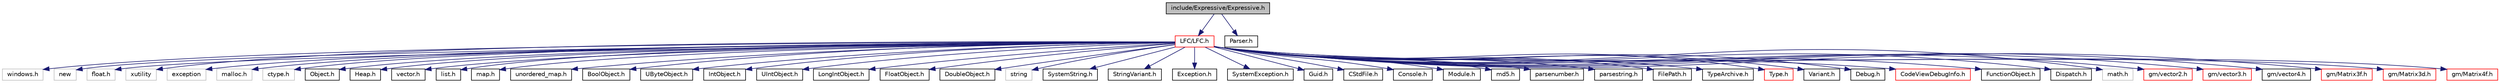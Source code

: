 digraph G
{
  edge [fontname="Helvetica",fontsize="10",labelfontname="Helvetica",labelfontsize="10"];
  node [fontname="Helvetica",fontsize="10",shape=record];
  Node1 [label="include/Expressive/Expressive.h",height=0.2,width=0.4,color="black", fillcolor="grey75", style="filled" fontcolor="black"];
  Node1 -> Node2 [color="midnightblue",fontsize="10",style="solid",fontname="Helvetica"];
  Node2 [label="LFC/LFC.h",height=0.2,width=0.4,color="red", fillcolor="white", style="filled",URL="$_l_f_c_8h.html"];
  Node2 -> Node3 [color="midnightblue",fontsize="10",style="solid",fontname="Helvetica"];
  Node3 [label="windows.h",height=0.2,width=0.4,color="grey75", fillcolor="white", style="filled"];
  Node2 -> Node4 [color="midnightblue",fontsize="10",style="solid",fontname="Helvetica"];
  Node4 [label="new",height=0.2,width=0.4,color="grey75", fillcolor="white", style="filled"];
  Node2 -> Node5 [color="midnightblue",fontsize="10",style="solid",fontname="Helvetica"];
  Node5 [label="float.h",height=0.2,width=0.4,color="grey75", fillcolor="white", style="filled"];
  Node2 -> Node6 [color="midnightblue",fontsize="10",style="solid",fontname="Helvetica"];
  Node6 [label="xutility",height=0.2,width=0.4,color="grey75", fillcolor="white", style="filled"];
  Node2 -> Node7 [color="midnightblue",fontsize="10",style="solid",fontname="Helvetica"];
  Node7 [label="exception",height=0.2,width=0.4,color="grey75", fillcolor="white", style="filled"];
  Node2 -> Node8 [color="midnightblue",fontsize="10",style="solid",fontname="Helvetica"];
  Node8 [label="malloc.h",height=0.2,width=0.4,color="grey75", fillcolor="white", style="filled"];
  Node2 -> Node9 [color="midnightblue",fontsize="10",style="solid",fontname="Helvetica"];
  Node9 [label="ctype.h",height=0.2,width=0.4,color="grey75", fillcolor="white", style="filled"];
  Node2 -> Node10 [color="midnightblue",fontsize="10",style="solid",fontname="Helvetica"];
  Node10 [label="Object.h",height=0.2,width=0.4,color="black", fillcolor="white", style="filled",URL="$_object_8h.html"];
  Node2 -> Node11 [color="midnightblue",fontsize="10",style="solid",fontname="Helvetica"];
  Node11 [label="Heap.h",height=0.2,width=0.4,color="black", fillcolor="white", style="filled",URL="$_heap_8h.html"];
  Node2 -> Node12 [color="midnightblue",fontsize="10",style="solid",fontname="Helvetica"];
  Node12 [label="vector.h",height=0.2,width=0.4,color="black", fillcolor="white", style="filled",URL="$vector_8h.html"];
  Node2 -> Node13 [color="midnightblue",fontsize="10",style="solid",fontname="Helvetica"];
  Node13 [label="list.h",height=0.2,width=0.4,color="black", fillcolor="white", style="filled",URL="$list_8h.html"];
  Node2 -> Node14 [color="midnightblue",fontsize="10",style="solid",fontname="Helvetica"];
  Node14 [label="map.h",height=0.2,width=0.4,color="black", fillcolor="white", style="filled",URL="$map_8h.html"];
  Node2 -> Node15 [color="midnightblue",fontsize="10",style="solid",fontname="Helvetica"];
  Node15 [label="unordered_map.h",height=0.2,width=0.4,color="black", fillcolor="white", style="filled",URL="$unordered__map_8h.html"];
  Node2 -> Node16 [color="midnightblue",fontsize="10",style="solid",fontname="Helvetica"];
  Node16 [label="BoolObject.h",height=0.2,width=0.4,color="black", fillcolor="white", style="filled",URL="$_bool_object_8h.html"];
  Node2 -> Node17 [color="midnightblue",fontsize="10",style="solid",fontname="Helvetica"];
  Node17 [label="UByteObject.h",height=0.2,width=0.4,color="black", fillcolor="white", style="filled",URL="$_u_byte_object_8h.html"];
  Node2 -> Node18 [color="midnightblue",fontsize="10",style="solid",fontname="Helvetica"];
  Node18 [label="IntObject.h",height=0.2,width=0.4,color="black", fillcolor="white", style="filled",URL="$_int_object_8h.html"];
  Node2 -> Node19 [color="midnightblue",fontsize="10",style="solid",fontname="Helvetica"];
  Node19 [label="UIntObject.h",height=0.2,width=0.4,color="black", fillcolor="white", style="filled",URL="$_u_int_object_8h.html"];
  Node2 -> Node20 [color="midnightblue",fontsize="10",style="solid",fontname="Helvetica"];
  Node20 [label="LongIntObject.h",height=0.2,width=0.4,color="black", fillcolor="white", style="filled",URL="$_long_int_object_8h.html"];
  Node2 -> Node21 [color="midnightblue",fontsize="10",style="solid",fontname="Helvetica"];
  Node21 [label="FloatObject.h",height=0.2,width=0.4,color="black", fillcolor="white", style="filled",URL="$_float_object_8h.html"];
  Node2 -> Node22 [color="midnightblue",fontsize="10",style="solid",fontname="Helvetica"];
  Node22 [label="DoubleObject.h",height=0.2,width=0.4,color="black", fillcolor="white", style="filled",URL="$_double_object_8h.html"];
  Node2 -> Node23 [color="midnightblue",fontsize="10",style="solid",fontname="Helvetica"];
  Node23 [label="string",height=0.2,width=0.4,color="grey75", fillcolor="white", style="filled"];
  Node2 -> Node24 [color="midnightblue",fontsize="10",style="solid",fontname="Helvetica"];
  Node24 [label="SystemString.h",height=0.2,width=0.4,color="black", fillcolor="white", style="filled",URL="$_system_string_8h.html"];
  Node2 -> Node25 [color="midnightblue",fontsize="10",style="solid",fontname="Helvetica"];
  Node25 [label="StringVariant.h",height=0.2,width=0.4,color="black", fillcolor="white", style="filled",URL="$_string_variant_8h.html"];
  Node2 -> Node26 [color="midnightblue",fontsize="10",style="solid",fontname="Helvetica"];
  Node26 [label="Exception.h",height=0.2,width=0.4,color="black", fillcolor="white", style="filled",URL="$_exception_8h.html"];
  Node2 -> Node27 [color="midnightblue",fontsize="10",style="solid",fontname="Helvetica"];
  Node27 [label="SystemException.h",height=0.2,width=0.4,color="black", fillcolor="white", style="filled",URL="$_system_exception_8h.html"];
  Node2 -> Node28 [color="midnightblue",fontsize="10",style="solid",fontname="Helvetica"];
  Node28 [label="Guid.h",height=0.2,width=0.4,color="black", fillcolor="white", style="filled",URL="$_guid_8h.html"];
  Node2 -> Node29 [color="midnightblue",fontsize="10",style="solid",fontname="Helvetica"];
  Node29 [label="CStdFile.h",height=0.2,width=0.4,color="black", fillcolor="white", style="filled",URL="$_c_std_file_8h.html"];
  Node2 -> Node30 [color="midnightblue",fontsize="10",style="solid",fontname="Helvetica"];
  Node30 [label="Console.h",height=0.2,width=0.4,color="black", fillcolor="white", style="filled",URL="$_console_8h.html"];
  Node2 -> Node31 [color="midnightblue",fontsize="10",style="solid",fontname="Helvetica"];
  Node31 [label="Module.h",height=0.2,width=0.4,color="black", fillcolor="white", style="filled",URL="$_module_8h.html"];
  Node2 -> Node32 [color="midnightblue",fontsize="10",style="solid",fontname="Helvetica"];
  Node32 [label="md5.h",height=0.2,width=0.4,color="black", fillcolor="white", style="filled",URL="$md5_8h.html"];
  Node2 -> Node33 [color="midnightblue",fontsize="10",style="solid",fontname="Helvetica"];
  Node33 [label="parsenumber.h",height=0.2,width=0.4,color="black", fillcolor="white", style="filled",URL="$parsenumber_8h.html"];
  Node2 -> Node34 [color="midnightblue",fontsize="10",style="solid",fontname="Helvetica"];
  Node34 [label="parsestring.h",height=0.2,width=0.4,color="black", fillcolor="white", style="filled",URL="$parsestring_8h.html"];
  Node2 -> Node35 [color="midnightblue",fontsize="10",style="solid",fontname="Helvetica"];
  Node35 [label="FilePath.h",height=0.2,width=0.4,color="black", fillcolor="white", style="filled",URL="$_file_path_8h.html"];
  Node2 -> Node36 [color="midnightblue",fontsize="10",style="solid",fontname="Helvetica"];
  Node36 [label="TypeArchive.h",height=0.2,width=0.4,color="black", fillcolor="white", style="filled",URL="$_type_archive_8h.html"];
  Node2 -> Node37 [color="midnightblue",fontsize="10",style="solid",fontname="Helvetica"];
  Node37 [label="Type.h",height=0.2,width=0.4,color="red", fillcolor="white", style="filled",URL="$_type_8h.html"];
  Node2 -> Node38 [color="midnightblue",fontsize="10",style="solid",fontname="Helvetica"];
  Node38 [label="Variant.h",height=0.2,width=0.4,color="black", fillcolor="white", style="filled",URL="$_variant_8h.html"];
  Node2 -> Node39 [color="midnightblue",fontsize="10",style="solid",fontname="Helvetica"];
  Node39 [label="Debug.h",height=0.2,width=0.4,color="black", fillcolor="white", style="filled",URL="$_debug_8h.html"];
  Node2 -> Node40 [color="midnightblue",fontsize="10",style="solid",fontname="Helvetica"];
  Node40 [label="CodeViewDebugInfo.h",height=0.2,width=0.4,color="red", fillcolor="white", style="filled",URL="$_code_view_debug_info_8h.html"];
  Node2 -> Node41 [color="midnightblue",fontsize="10",style="solid",fontname="Helvetica"];
  Node41 [label="FunctionObject.h",height=0.2,width=0.4,color="black", fillcolor="white", style="filled",URL="$_function_object_8h.html"];
  Node2 -> Node42 [color="midnightblue",fontsize="10",style="solid",fontname="Helvetica"];
  Node42 [label="Dispatch.h",height=0.2,width=0.4,color="black", fillcolor="white", style="filled",URL="$_dispatch_8h.html"];
  Node2 -> Node43 [color="midnightblue",fontsize="10",style="solid",fontname="Helvetica"];
  Node43 [label="math.h",height=0.2,width=0.4,color="grey75", fillcolor="white", style="filled"];
  Node2 -> Node44 [color="midnightblue",fontsize="10",style="solid",fontname="Helvetica"];
  Node44 [label="gm/vector2.h",height=0.2,width=0.4,color="red", fillcolor="white", style="filled",URL="$vector2_8h.html"];
  Node2 -> Node45 [color="midnightblue",fontsize="10",style="solid",fontname="Helvetica"];
  Node45 [label="gm/vector3.h",height=0.2,width=0.4,color="red", fillcolor="white", style="filled",URL="$vector3_8h.html"];
  Node2 -> Node46 [color="midnightblue",fontsize="10",style="solid",fontname="Helvetica"];
  Node46 [label="gm/vector4.h",height=0.2,width=0.4,color="black", fillcolor="white", style="filled",URL="$vector4_8h.html"];
  Node2 -> Node47 [color="midnightblue",fontsize="10",style="solid",fontname="Helvetica"];
  Node47 [label="gm/Matrix3f.h",height=0.2,width=0.4,color="red", fillcolor="white", style="filled",URL="$_matrix3f_8h.html"];
  Node2 -> Node48 [color="midnightblue",fontsize="10",style="solid",fontname="Helvetica"];
  Node48 [label="gm/Matrix3d.h",height=0.2,width=0.4,color="red", fillcolor="white", style="filled",URL="$_matrix3d_8h.html"];
  Node2 -> Node49 [color="midnightblue",fontsize="10",style="solid",fontname="Helvetica"];
  Node49 [label="gm/Matrix4f.h",height=0.2,width=0.4,color="red", fillcolor="white", style="filled",URL="$_matrix4f_8h.html"];
  Node1 -> Node50 [color="midnightblue",fontsize="10",style="solid",fontname="Helvetica"];
  Node50 [label="Parser.h",height=0.2,width=0.4,color="black", fillcolor="white", style="filled",URL="$_parser_8h.html"];
}

